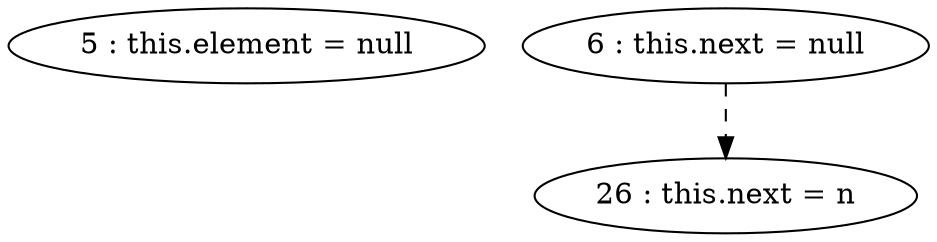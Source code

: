 digraph G {
"5 : this.element = null"
"6 : this.next = null"
"6 : this.next = null" -> "26 : this.next = n" [style=dashed]
"26 : this.next = n"
}
